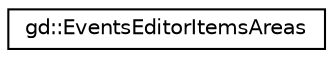 digraph "Graphical Class Hierarchy"
{
  edge [fontname="Helvetica",fontsize="10",labelfontname="Helvetica",labelfontsize="10"];
  node [fontname="Helvetica",fontsize="10",shape=record];
  rankdir="LR";
  Node1 [label="gd::EventsEditorItemsAreas",height=0.2,width=0.4,color="black", fillcolor="white", style="filled",URL="$classgd_1_1_events_editor_items_areas.html",tooltip="Allow events to indicate where is displayed an instruction or parameter. "];
}
